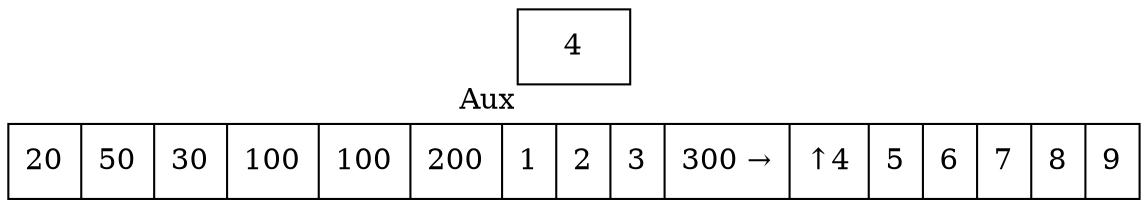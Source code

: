 digraph G{ node [shape = record ];
 rankdir=LR;X[label="{ 20|50|30|100|100|200|1|2|3|300|4|5|6|7|8|9}"]X[label="{ 20|50|30|100|100|200|1|2|3|300 → | ↑ 4|5|6|7|8|9}"]
2[label="{4}"xlabel="Aux"]
}
